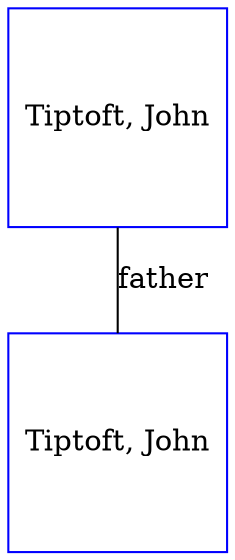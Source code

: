 digraph D {
    edge [dir=none];    node [shape=box];    "019338"   [label="Tiptoft, John", shape=box, regular=1, color="blue"] ;
"020779"   [label="Tiptoft, John", shape=box, regular=1, color="blue"] ;
019338->020779 [label="father",arrowsize=0.0]; 
}